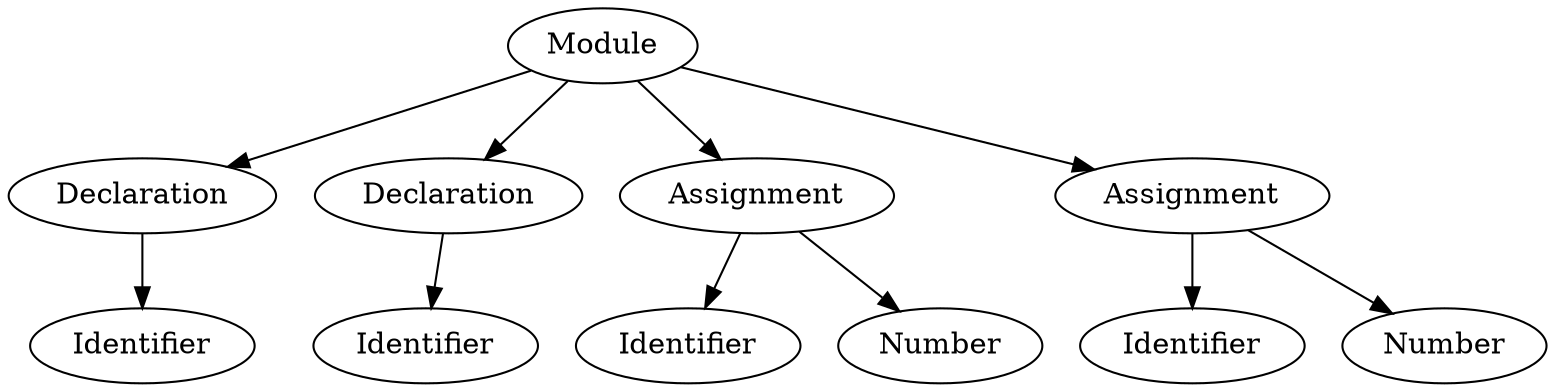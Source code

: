 digraph G {
node0 [ uuid = "c4f56262-cf1e-4d9e-8f96-3a3fd1f30a4e" label = "Module" ];
node1 [ uuid = "4c8b9b4b-c906-4ba0-8808-813df3a44db5" label = "Declaration" ];
node2 [ uuid = "6d1483c5-14bb-4ced-bc47-5a30ab17a1e1" label = "Identifier" ];
node1 -> node2
node0 -> node1
node3 [ uuid = "280229f3-db32-4a27-92a5-028feee03824" label = "Declaration" ];
node4 [ uuid = "dda9b915-00fe-4d27-adc1-96a42bbceb75" label = "Identifier" ];
node3 -> node4
node0 -> node3
node6 [ uuid = "c62e0a86-a0c2-482d-a84c-8b16f740da32" label = "Assignment" ];
node5 [ uuid = "4a16cc39-2265-402d-80c8-64b78216cc17" label = "Identifier" ];
node6 -> node5
node7 [ uuid = "02e0b215-218c-494e-95e9-228271acd744" label = "Number" ];
node6 -> node7
node0 -> node6
node9 [ uuid = "05744e6a-2355-4ffa-9317-8bae43916510" label = "Assignment" ];
node8 [ uuid = "20e67348-1c9a-4299-8b92-905af25e132c" label = "Identifier" ];
node9 -> node8
node10 [ uuid = "a6ccb8ab-4847-40c4-a21f-13eb2d8af6a2" label = "Number" ];
node9 -> node10
node0 -> node9
}
